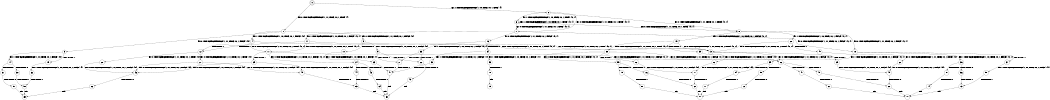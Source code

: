 digraph BCG {
size = "7, 10.5";
center = TRUE;
node [shape = circle];
0 [peripheries = 2];
0 -> 1 [label = "EX !0 !ATOMIC_EXCH_BRANCH (1, +1, TRUE, +0, 1, TRUE) !{}"];
0 -> 2 [label = "EX !1 !ATOMIC_EXCH_BRANCH (1, +0, TRUE, +0, 1, TRUE) !{}"];
1 -> 3 [label = "EX !0 !ATOMIC_EXCH_BRANCH (1, +1, TRUE, +0, 1, FALSE) !{0}"];
1 -> 4 [label = "EX !1 !ATOMIC_EXCH_BRANCH (1, +0, TRUE, +0, 1, FALSE) !{0}"];
1 -> 5 [label = "EX !0 !ATOMIC_EXCH_BRANCH (1, +1, TRUE, +0, 1, FALSE) !{0}"];
2 -> 6 [label = "EX !1 !ATOMIC_EXCH_BRANCH (1, +0, TRUE, +0, 1, TRUE) !{0, 1}"];
2 -> 7 [label = "EX !0 !ATOMIC_EXCH_BRANCH (1, +1, TRUE, +0, 1, TRUE) !{0, 1}"];
2 -> 8 [label = "EX !0 !ATOMIC_EXCH_BRANCH (1, +1, TRUE, +0, 1, TRUE) !{0, 1}"];
3 -> 9 [label = "EX !1 !ATOMIC_EXCH_BRANCH (1, +0, TRUE, +0, 1, FALSE) !{0}"];
3 -> 10 [label = "TERMINATE !0"];
4 -> 11 [label = "EX !0 !ATOMIC_EXCH_BRANCH (1, +1, TRUE, +0, 1, TRUE) !{0, 1}"];
4 -> 12 [label = "TERMINATE !1"];
4 -> 13 [label = "EX !0 !ATOMIC_EXCH_BRANCH (1, +1, TRUE, +0, 1, TRUE) !{0, 1}"];
5 -> 14 [label = "EX !1 !ATOMIC_EXCH_BRANCH (1, +0, TRUE, +0, 1, FALSE) !{0}"];
5 -> 15 [label = "TERMINATE !0"];
6 -> 6 [label = "EX !1 !ATOMIC_EXCH_BRANCH (1, +0, TRUE, +0, 1, TRUE) !{0, 1}"];
6 -> 7 [label = "EX !0 !ATOMIC_EXCH_BRANCH (1, +1, TRUE, +0, 1, TRUE) !{0, 1}"];
6 -> 8 [label = "EX !0 !ATOMIC_EXCH_BRANCH (1, +1, TRUE, +0, 1, TRUE) !{0, 1}"];
7 -> 16 [label = "EX !0 !ATOMIC_EXCH_BRANCH (1, +1, TRUE, +0, 1, FALSE) !{0, 1}"];
7 -> 17 [label = "EX !1 !ATOMIC_EXCH_BRANCH (1, +0, TRUE, +0, 1, FALSE) !{0, 1}"];
7 -> 18 [label = "EX !0 !ATOMIC_EXCH_BRANCH (1, +1, TRUE, +0, 1, FALSE) !{0, 1}"];
8 -> 19 [label = "EX !1 !ATOMIC_EXCH_BRANCH (1, +0, TRUE, +0, 1, FALSE) !{0, 1}"];
8 -> 18 [label = "EX !0 !ATOMIC_EXCH_BRANCH (1, +1, TRUE, +0, 1, FALSE) !{0, 1}"];
8 -> 20 [label = "EX !1 !ATOMIC_EXCH_BRANCH (1, +0, TRUE, +0, 1, FALSE) !{0, 1}"];
9 -> 21 [label = "TERMINATE !0"];
9 -> 22 [label = "TERMINATE !1"];
10 -> 23 [label = "EX !1 !ATOMIC_EXCH_BRANCH (1, +0, TRUE, +0, 1, FALSE) !{}"];
11 -> 24 [label = "EX !0 !ATOMIC_EXCH_BRANCH (1, +1, TRUE, +0, 1, FALSE) !{0, 1}"];
11 -> 25 [label = "TERMINATE !1"];
11 -> 26 [label = "EX !0 !ATOMIC_EXCH_BRANCH (1, +1, TRUE, +0, 1, FALSE) !{0, 1}"];
12 -> 27 [label = "EX !0 !ATOMIC_EXCH_BRANCH (1, +1, TRUE, +0, 1, TRUE) !{0}"];
12 -> 28 [label = "EX !0 !ATOMIC_EXCH_BRANCH (1, +1, TRUE, +0, 1, TRUE) !{0}"];
13 -> 26 [label = "EX !0 !ATOMIC_EXCH_BRANCH (1, +1, TRUE, +0, 1, FALSE) !{0, 1}"];
13 -> 29 [label = "TERMINATE !1"];
14 -> 30 [label = "TERMINATE !0"];
14 -> 31 [label = "TERMINATE !1"];
15 -> 32 [label = "EX !1 !ATOMIC_EXCH_BRANCH (1, +0, TRUE, +0, 1, FALSE) !{}"];
16 -> 33 [label = "EX !1 !ATOMIC_EXCH_BRANCH (1, +0, TRUE, +0, 1, FALSE) !{0, 1}"];
16 -> 34 [label = "TERMINATE !0"];
17 -> 11 [label = "EX !0 !ATOMIC_EXCH_BRANCH (1, +1, TRUE, +0, 1, TRUE) !{0, 1}"];
17 -> 12 [label = "TERMINATE !1"];
17 -> 13 [label = "EX !0 !ATOMIC_EXCH_BRANCH (1, +1, TRUE, +0, 1, TRUE) !{0, 1}"];
18 -> 35 [label = "EX !1 !ATOMIC_EXCH_BRANCH (1, +0, TRUE, +0, 1, FALSE) !{0, 1}"];
18 -> 36 [label = "EX !1 !ATOMIC_EXCH_BRANCH (1, +0, TRUE, +0, 1, FALSE) !{0, 1}"];
18 -> 37 [label = "TERMINATE !0"];
19 -> 38 [label = "EX !0 !ATOMIC_EXCH_BRANCH (1, +1, TRUE, +0, 1, TRUE) !{0, 1}"];
19 -> 39 [label = "TERMINATE !1"];
19 -> 13 [label = "EX !0 !ATOMIC_EXCH_BRANCH (1, +1, TRUE, +0, 1, TRUE) !{0, 1}"];
20 -> 13 [label = "EX !0 !ATOMIC_EXCH_BRANCH (1, +1, TRUE, +0, 1, TRUE) !{0, 1}"];
20 -> 40 [label = "TERMINATE !1"];
21 -> 41 [label = "TERMINATE !1"];
22 -> 42 [label = "TERMINATE !0"];
23 -> 41 [label = "TERMINATE !1"];
24 -> 43 [label = "TERMINATE !0"];
24 -> 44 [label = "TERMINATE !1"];
25 -> 45 [label = "EX !0 !ATOMIC_EXCH_BRANCH (1, +1, TRUE, +0, 1, FALSE) !{0}"];
25 -> 46 [label = "EX !0 !ATOMIC_EXCH_BRANCH (1, +1, TRUE, +0, 1, FALSE) !{0}"];
26 -> 47 [label = "TERMINATE !0"];
26 -> 48 [label = "TERMINATE !1"];
27 -> 45 [label = "EX !0 !ATOMIC_EXCH_BRANCH (1, +1, TRUE, +0, 1, FALSE) !{0}"];
27 -> 46 [label = "EX !0 !ATOMIC_EXCH_BRANCH (1, +1, TRUE, +0, 1, FALSE) !{0}"];
28 -> 46 [label = "EX !0 !ATOMIC_EXCH_BRANCH (1, +1, TRUE, +0, 1, FALSE) !{0}"];
29 -> 49 [label = "EX !0 !ATOMIC_EXCH_BRANCH (1, +1, TRUE, +0, 1, FALSE) !{0}"];
30 -> 50 [label = "TERMINATE !1"];
31 -> 51 [label = "TERMINATE !0"];
32 -> 50 [label = "TERMINATE !1"];
33 -> 21 [label = "TERMINATE !0"];
33 -> 22 [label = "TERMINATE !1"];
34 -> 52 [label = "EX !1 !ATOMIC_EXCH_BRANCH (1, +0, TRUE, +0, 1, FALSE) !{1}"];
34 -> 53 [label = "EX !1 !ATOMIC_EXCH_BRANCH (1, +0, TRUE, +0, 1, FALSE) !{1}"];
35 -> 54 [label = "TERMINATE !0"];
35 -> 55 [label = "TERMINATE !1"];
36 -> 56 [label = "TERMINATE !0"];
36 -> 57 [label = "TERMINATE !1"];
37 -> 58 [label = "EX !1 !ATOMIC_EXCH_BRANCH (1, +0, TRUE, +0, 1, FALSE) !{1}"];
38 -> 59 [label = "EX !0 !ATOMIC_EXCH_BRANCH (1, +1, TRUE, +0, 1, FALSE) !{0, 1}"];
38 -> 60 [label = "TERMINATE !1"];
38 -> 26 [label = "EX !0 !ATOMIC_EXCH_BRANCH (1, +1, TRUE, +0, 1, FALSE) !{0, 1}"];
39 -> 61 [label = "EX !0 !ATOMIC_EXCH_BRANCH (1, +1, TRUE, +0, 1, TRUE) !{0}"];
40 -> 62 [label = "EX !0 !ATOMIC_EXCH_BRANCH (1, +1, TRUE, +0, 1, TRUE) !{0}"];
41 -> 63 [label = "exit"];
42 -> 63 [label = "exit"];
43 -> 64 [label = "TERMINATE !1"];
44 -> 65 [label = "TERMINATE !0"];
45 -> 65 [label = "TERMINATE !0"];
46 -> 66 [label = "TERMINATE !0"];
47 -> 67 [label = "TERMINATE !1"];
48 -> 68 [label = "TERMINATE !0"];
49 -> 68 [label = "TERMINATE !0"];
50 -> 69 [label = "exit"];
51 -> 69 [label = "exit"];
52 -> 41 [label = "TERMINATE !1"];
53 -> 70 [label = "TERMINATE !1"];
54 -> 71 [label = "TERMINATE !1"];
55 -> 72 [label = "TERMINATE !0"];
56 -> 73 [label = "TERMINATE !1"];
57 -> 74 [label = "TERMINATE !0"];
58 -> 73 [label = "TERMINATE !1"];
59 -> 75 [label = "TERMINATE !0"];
59 -> 76 [label = "TERMINATE !1"];
60 -> 77 [label = "EX !0 !ATOMIC_EXCH_BRANCH (1, +1, TRUE, +0, 1, FALSE) !{0}"];
61 -> 77 [label = "EX !0 !ATOMIC_EXCH_BRANCH (1, +1, TRUE, +0, 1, FALSE) !{0}"];
62 -> 49 [label = "EX !0 !ATOMIC_EXCH_BRANCH (1, +1, TRUE, +0, 1, FALSE) !{0}"];
64 -> 63 [label = "exit"];
65 -> 63 [label = "exit"];
66 -> 69 [label = "exit"];
67 -> 78 [label = "exit"];
68 -> 78 [label = "exit"];
70 -> 79 [label = "exit"];
71 -> 80 [label = "exit"];
72 -> 80 [label = "exit"];
73 -> 78 [label = "exit"];
74 -> 78 [label = "exit"];
75 -> 81 [label = "TERMINATE !1"];
76 -> 82 [label = "TERMINATE !0"];
77 -> 82 [label = "TERMINATE !0"];
81 -> 80 [label = "exit"];
82 -> 80 [label = "exit"];
}
